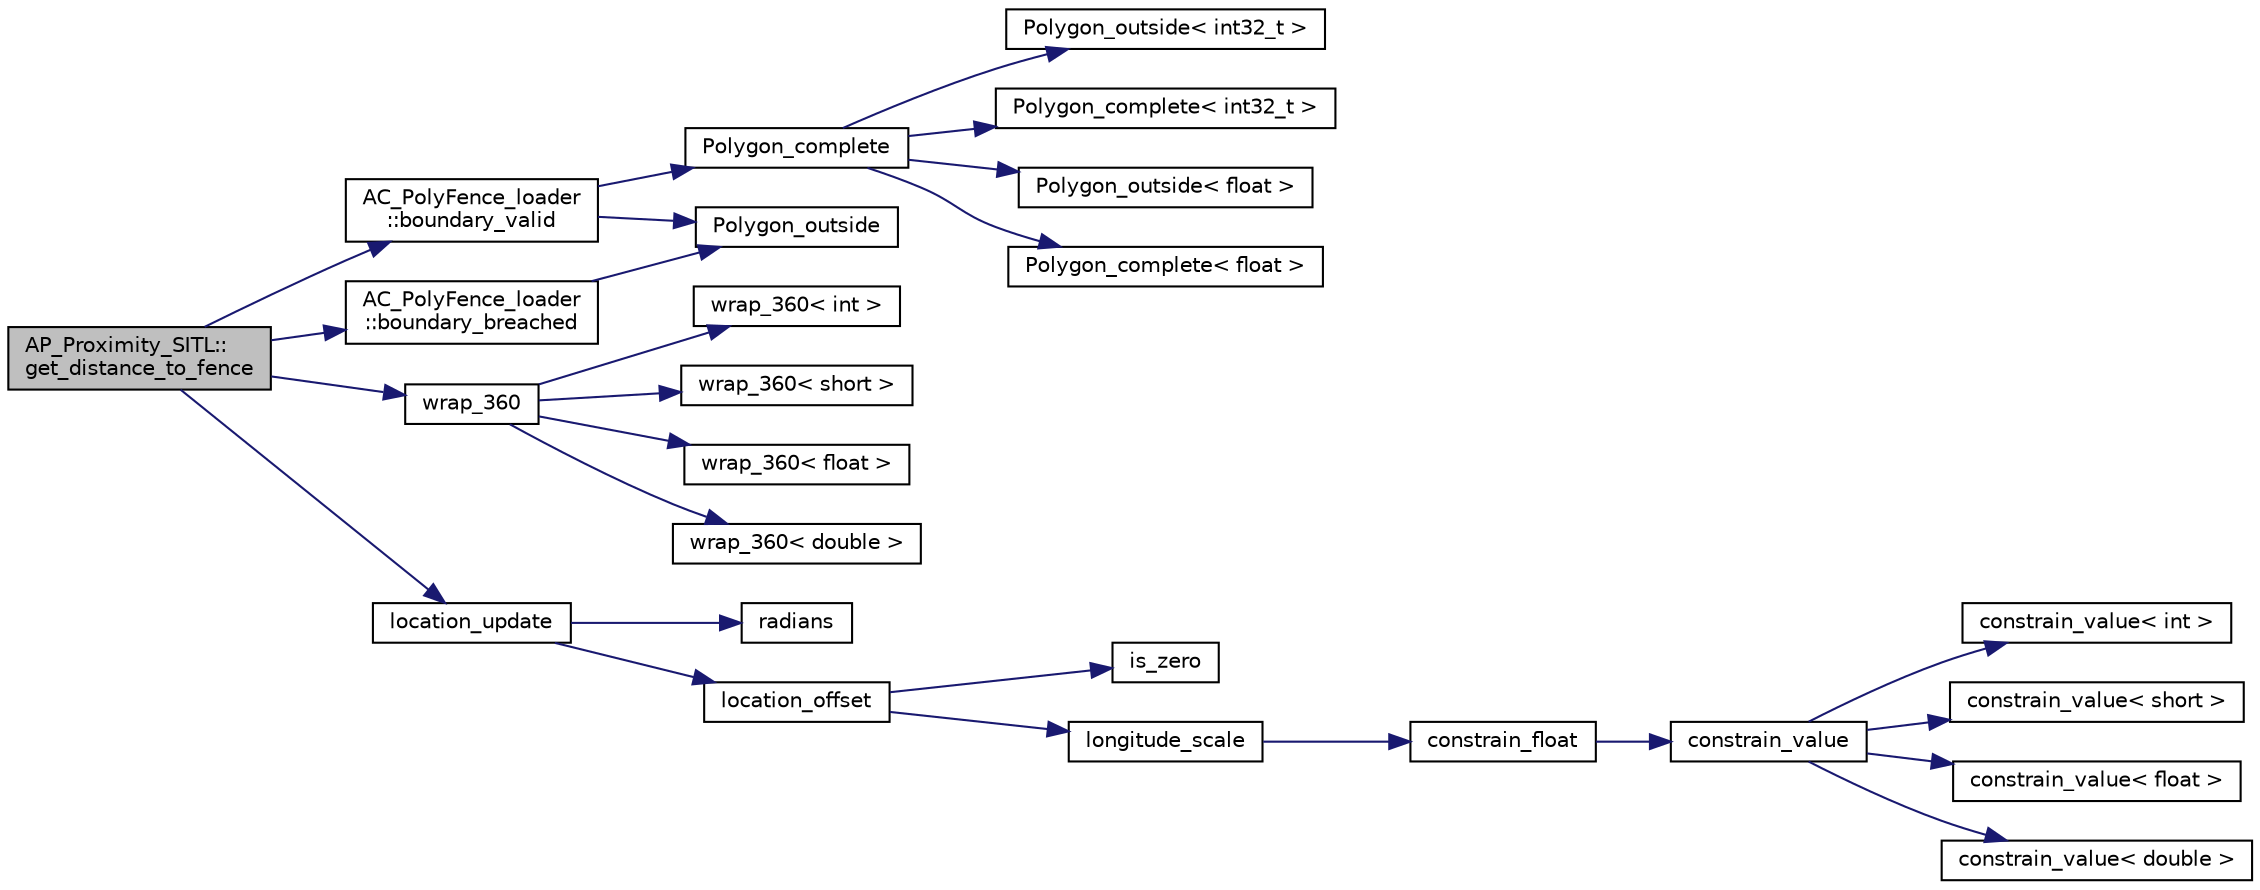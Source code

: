 digraph "AP_Proximity_SITL::get_distance_to_fence"
{
 // INTERACTIVE_SVG=YES
  edge [fontname="Helvetica",fontsize="10",labelfontname="Helvetica",labelfontsize="10"];
  node [fontname="Helvetica",fontsize="10",shape=record];
  rankdir="LR";
  Node1 [label="AP_Proximity_SITL::\lget_distance_to_fence",height=0.2,width=0.4,color="black", fillcolor="grey75", style="filled", fontcolor="black"];
  Node1 -> Node2 [color="midnightblue",fontsize="10",style="solid",fontname="Helvetica"];
  Node2 [label="AC_PolyFence_loader\l::boundary_valid",height=0.2,width=0.4,color="black", fillcolor="white", style="filled",URL="$classAC__PolyFence__loader.html#a75bbdb5a39181afbe1e657355c5bd6c9"];
  Node2 -> Node3 [color="midnightblue",fontsize="10",style="solid",fontname="Helvetica"];
  Node3 [label="Polygon_complete",height=0.2,width=0.4,color="black", fillcolor="white", style="filled",URL="$polygon_8cpp.html#a296ad0a1a7b2ee7ce09a49163781d7d7"];
  Node3 -> Node4 [color="midnightblue",fontsize="10",style="solid",fontname="Helvetica"];
  Node4 [label="Polygon_outside\< int32_t \>",height=0.2,width=0.4,color="black", fillcolor="white", style="filled",URL="$polygon_8cpp.html#a326b22042d7cce5627736e6718db1746"];
  Node3 -> Node5 [color="midnightblue",fontsize="10",style="solid",fontname="Helvetica"];
  Node5 [label="Polygon_complete\< int32_t \>",height=0.2,width=0.4,color="black", fillcolor="white", style="filled",URL="$polygon_8cpp.html#af27eb0c479c954ded601aca8480fd496"];
  Node3 -> Node6 [color="midnightblue",fontsize="10",style="solid",fontname="Helvetica"];
  Node6 [label="Polygon_outside\< float \>",height=0.2,width=0.4,color="black", fillcolor="white", style="filled",URL="$polygon_8cpp.html#abbf13089b7566afd646ac6005e5df2f8"];
  Node3 -> Node7 [color="midnightblue",fontsize="10",style="solid",fontname="Helvetica"];
  Node7 [label="Polygon_complete\< float \>",height=0.2,width=0.4,color="black", fillcolor="white", style="filled",URL="$polygon_8cpp.html#a4d47eaff22b1f855bb2e3612d295b0f0"];
  Node2 -> Node8 [color="midnightblue",fontsize="10",style="solid",fontname="Helvetica"];
  Node8 [label="Polygon_outside",height=0.2,width=0.4,color="black", fillcolor="white", style="filled",URL="$polygon_8cpp.html#a69c7755ab39f2ede645c4542b3aed07c"];
  Node1 -> Node9 [color="midnightblue",fontsize="10",style="solid",fontname="Helvetica"];
  Node9 [label="wrap_360",height=0.2,width=0.4,color="black", fillcolor="white", style="filled",URL="$AP__Math_8cpp.html#aac44349f9b159f31fc43fe924d52f7fc"];
  Node9 -> Node10 [color="midnightblue",fontsize="10",style="solid",fontname="Helvetica"];
  Node10 [label="wrap_360\< int \>",height=0.2,width=0.4,color="black", fillcolor="white", style="filled",URL="$AP__Math_8cpp.html#ad909fc5c89c69617f13018963a685bd5"];
  Node9 -> Node11 [color="midnightblue",fontsize="10",style="solid",fontname="Helvetica"];
  Node11 [label="wrap_360\< short \>",height=0.2,width=0.4,color="black", fillcolor="white", style="filled",URL="$AP__Math_8cpp.html#a3c6b3854a342ae989b7c2296b4c6c6ec"];
  Node9 -> Node12 [color="midnightblue",fontsize="10",style="solid",fontname="Helvetica"];
  Node12 [label="wrap_360\< float \>",height=0.2,width=0.4,color="black", fillcolor="white", style="filled",URL="$AP__Math_8cpp.html#ad75d42039e8eda0c32431b8882b46fc4"];
  Node9 -> Node13 [color="midnightblue",fontsize="10",style="solid",fontname="Helvetica"];
  Node13 [label="wrap_360\< double \>",height=0.2,width=0.4,color="black", fillcolor="white", style="filled",URL="$AP__Math_8cpp.html#aaf5c8a69731644be38edeaedbd1b1c8d"];
  Node1 -> Node14 [color="midnightblue",fontsize="10",style="solid",fontname="Helvetica"];
  Node14 [label="location_update",height=0.2,width=0.4,color="black", fillcolor="white", style="filled",URL="$location_8cpp.html#ab0e06d28afb9d14043e1938af277396c"];
  Node14 -> Node15 [color="midnightblue",fontsize="10",style="solid",fontname="Helvetica"];
  Node15 [label="radians",height=0.2,width=0.4,color="black", fillcolor="white", style="filled",URL="$AP__Math_8h.html#a75b14352ec1c95a8276af9a0813cfdc3"];
  Node14 -> Node16 [color="midnightblue",fontsize="10",style="solid",fontname="Helvetica"];
  Node16 [label="location_offset",height=0.2,width=0.4,color="black", fillcolor="white", style="filled",URL="$location_8cpp.html#a717b438a67f0b41665feec9009ba1bd4"];
  Node16 -> Node17 [color="midnightblue",fontsize="10",style="solid",fontname="Helvetica"];
  Node17 [label="is_zero",height=0.2,width=0.4,color="black", fillcolor="white", style="filled",URL="$AP__Math_8h.html#a2a12cce483e9b870da70d30406d82c60"];
  Node16 -> Node18 [color="midnightblue",fontsize="10",style="solid",fontname="Helvetica"];
  Node18 [label="longitude_scale",height=0.2,width=0.4,color="black", fillcolor="white", style="filled",URL="$location_8cpp.html#ad2368c582f3e0c135e2a74772f4db61a"];
  Node18 -> Node19 [color="midnightblue",fontsize="10",style="solid",fontname="Helvetica"];
  Node19 [label="constrain_float",height=0.2,width=0.4,color="black", fillcolor="white", style="filled",URL="$AP__Math_8h.html#ad525609d9dba6ffa556a0fbf08a3f9b4"];
  Node19 -> Node20 [color="midnightblue",fontsize="10",style="solid",fontname="Helvetica"];
  Node20 [label="constrain_value",height=0.2,width=0.4,color="black", fillcolor="white", style="filled",URL="$AP__Math_8h.html#a20e8f8671c282c69c1954652b6d61585"];
  Node20 -> Node21 [color="midnightblue",fontsize="10",style="solid",fontname="Helvetica"];
  Node21 [label="constrain_value\< int \>",height=0.2,width=0.4,color="black", fillcolor="white", style="filled",URL="$AP__Math_8cpp.html#a37e8e901754cb9c8e53a8e3030c82c50"];
  Node20 -> Node22 [color="midnightblue",fontsize="10",style="solid",fontname="Helvetica"];
  Node22 [label="constrain_value\< short \>",height=0.2,width=0.4,color="black", fillcolor="white", style="filled",URL="$AP__Math_8cpp.html#afdbe107ec1987d318a6347816fbf2b89"];
  Node20 -> Node23 [color="midnightblue",fontsize="10",style="solid",fontname="Helvetica"];
  Node23 [label="constrain_value\< float \>",height=0.2,width=0.4,color="black", fillcolor="white", style="filled",URL="$AP__Math_8cpp.html#ae6c621670c214da687de21d4e3a92587"];
  Node20 -> Node24 [color="midnightblue",fontsize="10",style="solid",fontname="Helvetica"];
  Node24 [label="constrain_value\< double \>",height=0.2,width=0.4,color="black", fillcolor="white", style="filled",URL="$AP__Math_8cpp.html#afe3990b00e9abc43fa97dfaf8e32f5c4"];
  Node1 -> Node25 [color="midnightblue",fontsize="10",style="solid",fontname="Helvetica"];
  Node25 [label="AC_PolyFence_loader\l::boundary_breached",height=0.2,width=0.4,color="black", fillcolor="white", style="filled",URL="$classAC__PolyFence__loader.html#a91a6b4c5611590d524eacac2c2aeec3a"];
  Node25 -> Node8 [color="midnightblue",fontsize="10",style="solid",fontname="Helvetica"];
}
